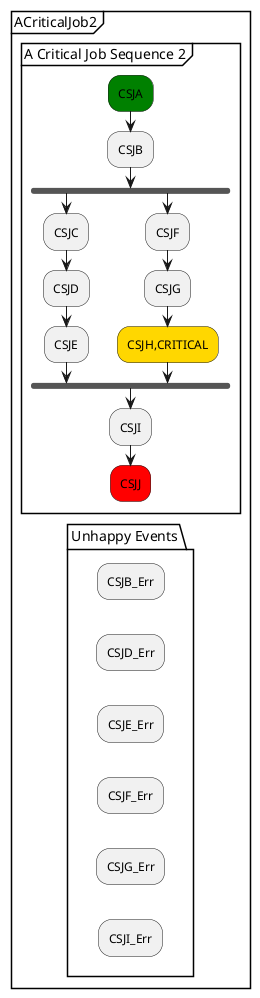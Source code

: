 @startuml
partition "ACriticalJob2" {
    group "A Critical Job Sequence 2"
        #green:CSJA;
        :CSJB;
        fork
            :CSJC;
            :CSJD;
            :CSJE;
        fork again
            :CSJF;
            :CSJG;
            #gold:CSJH,CRITICAL;
        end fork
        :CSJI;
        #red:CSJJ;
        detach
    end group
    package "Unhappy Events" {
      :CSJB_Err;
      kill
      :CSJD_Err;
      kill
      :CSJE_Err;
      kill
      :CSJF_Err;
      kill
      :CSJG_Err;
      kill
      :CSJI_Err;
      kill    
    }
}
@enduml